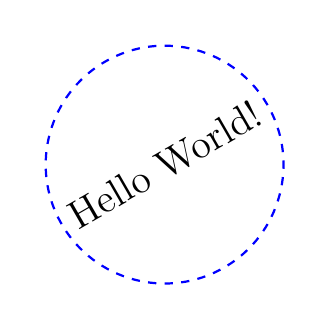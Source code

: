 %tikz2pdf-use-package=amsmath
\begin{tikzpicture}
\node[circle, draw=blue, dashed, thick, rotate=30, font=\Large] {Hello World!};
\end{tikzpicture}
